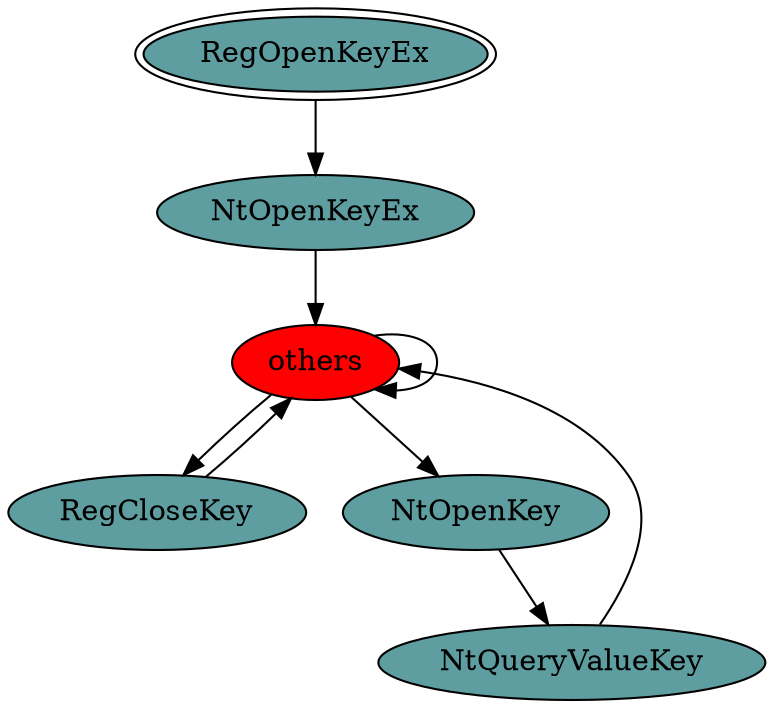 digraph "./REPORTS/6727/API_PER_CATEGORY/RegQueryValue.exe_5044_Registry_API_per_Category_Transition_Matrix" {
	RegOpenKeyEx [label=RegOpenKeyEx fillcolor=cadetblue peripheries=2 style=filled]
	NtOpenKeyEx [label=NtOpenKeyEx fillcolor=cadetblue style=filled]
	RegOpenKeyEx -> NtOpenKeyEx [label=""]
	others [label=others fillcolor=red style=filled]
	NtOpenKeyEx -> others [label=""]
	others -> others [label=""]
	RegCloseKey [label=RegCloseKey fillcolor=cadetblue style=filled]
	others -> RegCloseKey [label=""]
	NtOpenKey [label=NtOpenKey fillcolor=cadetblue style=filled]
	others -> NtOpenKey [label=""]
	RegCloseKey -> others [label=""]
	NtQueryValueKey [label=NtQueryValueKey fillcolor=cadetblue style=filled]
	NtOpenKey -> NtQueryValueKey [label=""]
	NtQueryValueKey -> others [label=""]
}
